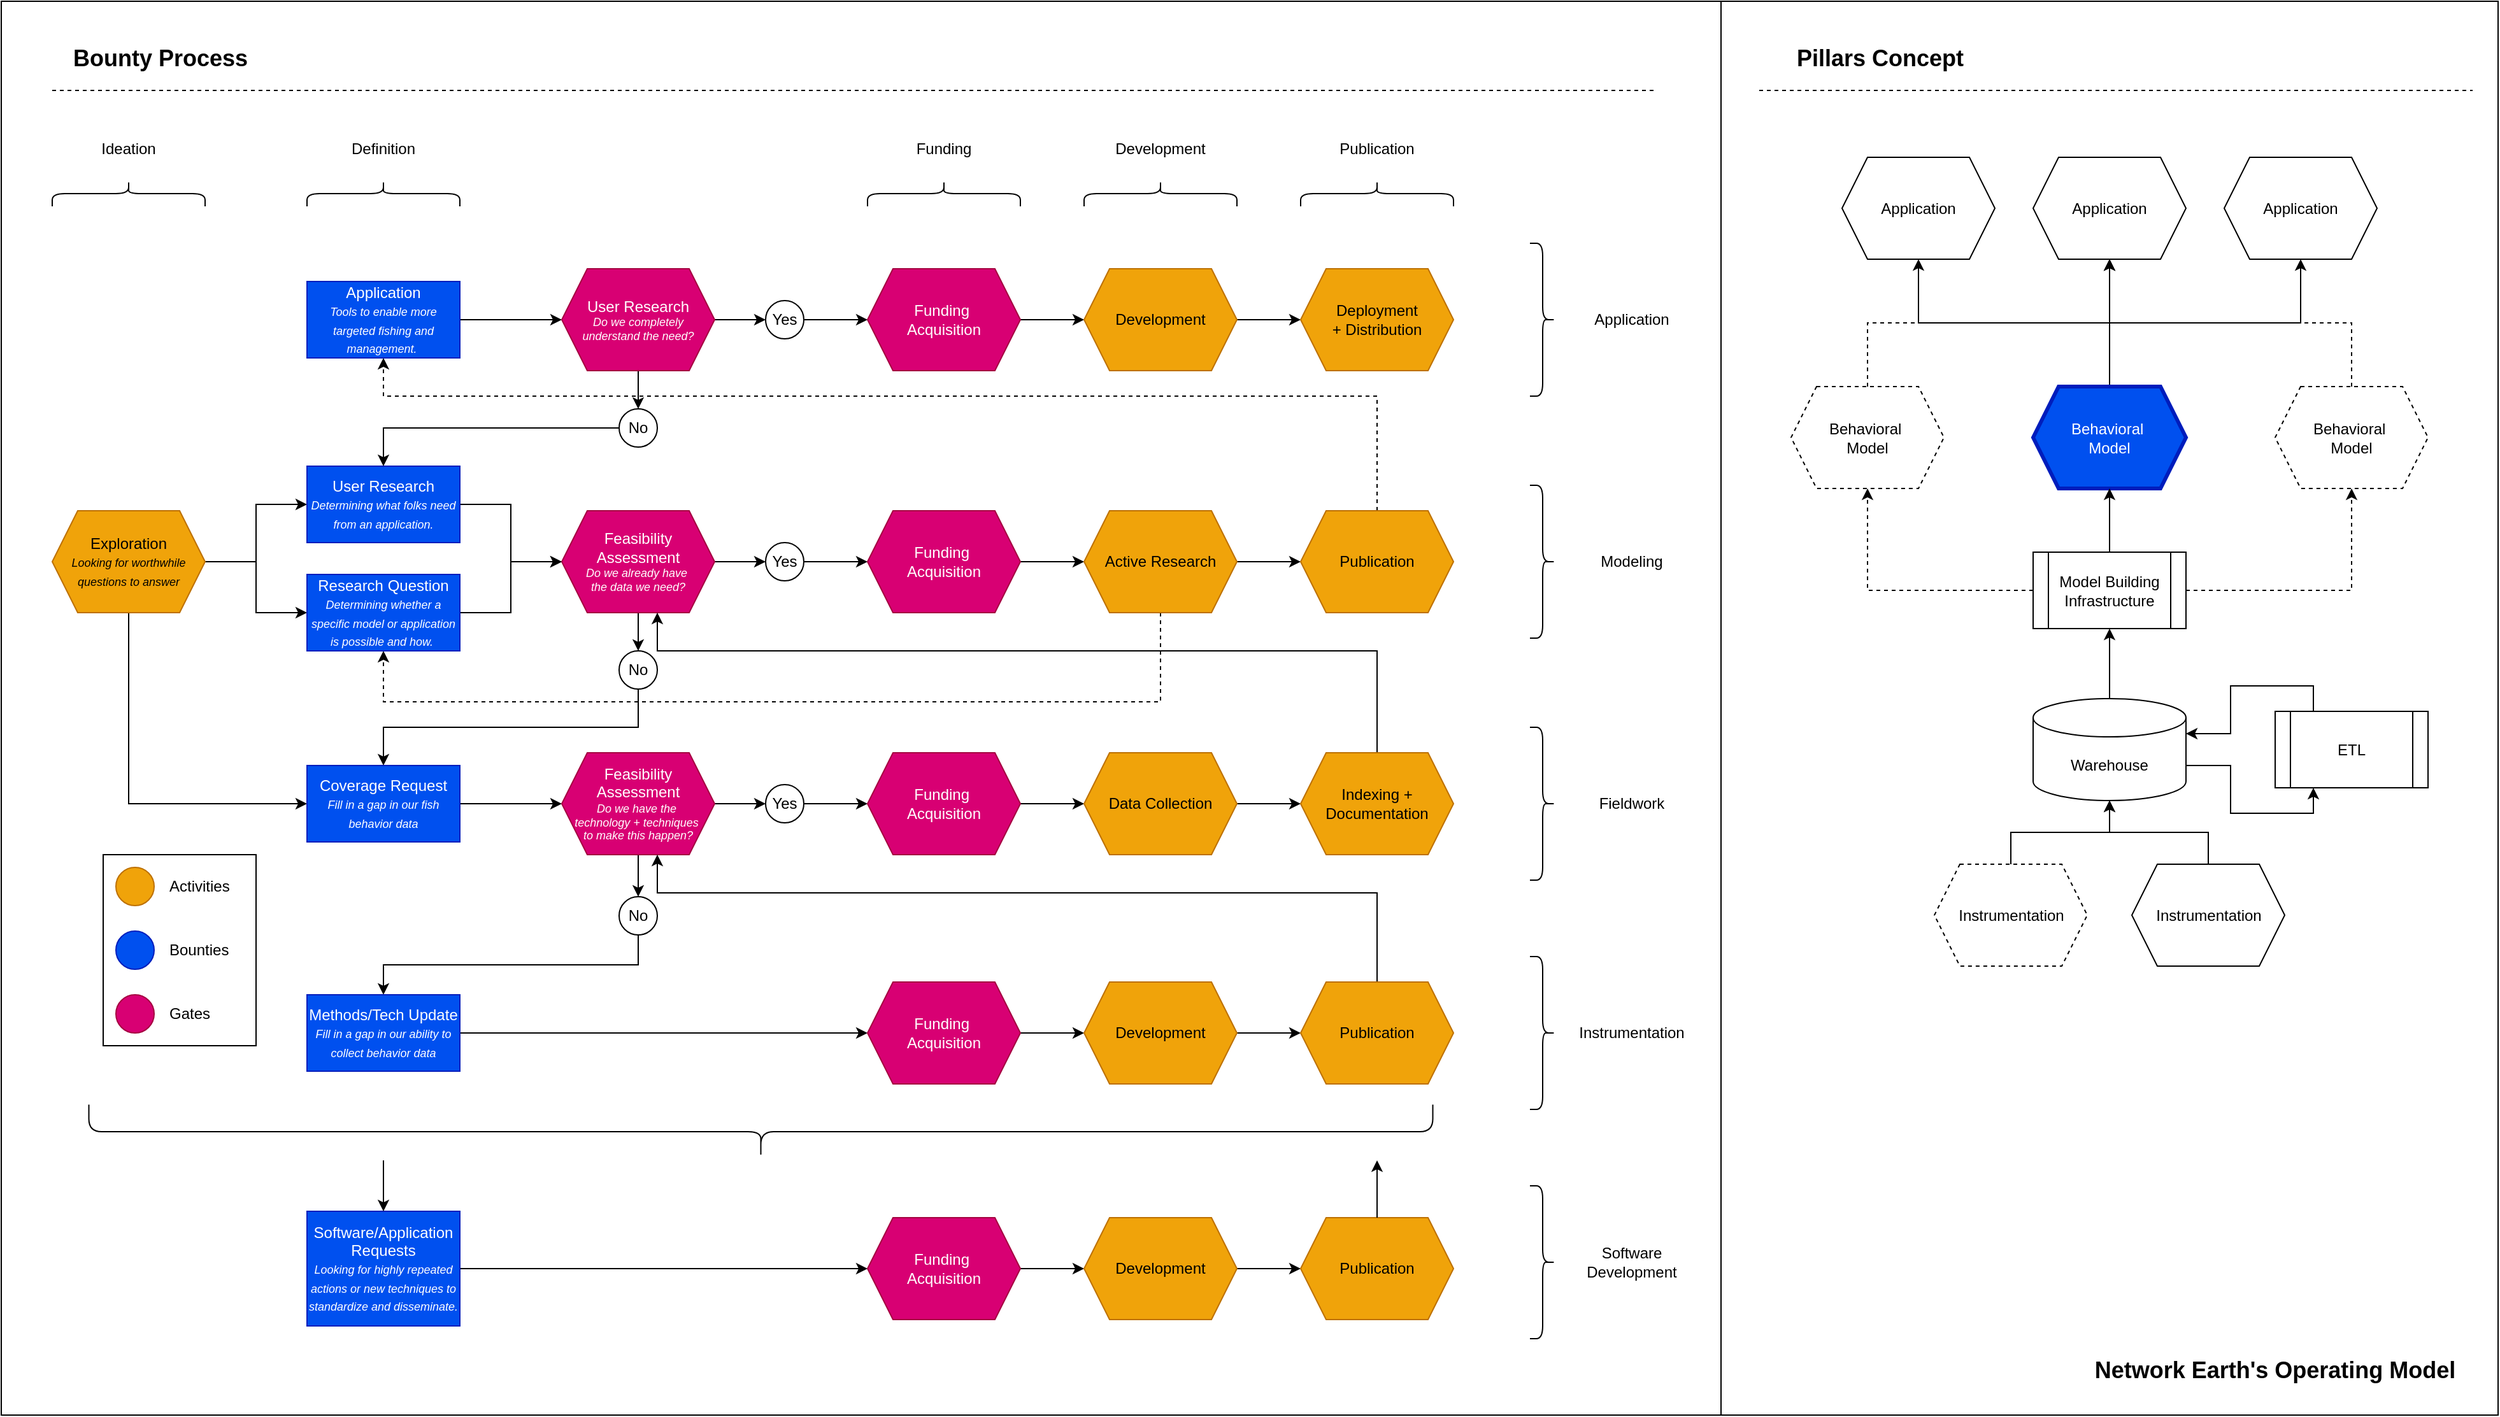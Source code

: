 <mxfile version="24.7.8">
  <diagram name="Page-1" id="SOIBM5L6AWQiSJBU0Gr2">
    <mxGraphModel dx="1908" dy="2554" grid="1" gridSize="10" guides="1" tooltips="1" connect="1" arrows="1" fold="1" page="1" pageScale="1" pageWidth="850" pageHeight="1100" math="0" shadow="0">
      <root>
        <mxCell id="0" />
        <mxCell id="1" parent="0" />
        <mxCell id="L5EmtGWuNM3fBQzzuESw-24" value="" style="rounded=0;whiteSpace=wrap;html=1;" vertex="1" parent="1">
          <mxGeometry x="1350" y="-230" width="610" height="1110" as="geometry" />
        </mxCell>
        <mxCell id="XXBoYP9YOFdThWOw_C3p-83" value="" style="rounded=0;whiteSpace=wrap;html=1;" parent="1" vertex="1">
          <mxGeometry y="-230" width="1350" height="1110" as="geometry" />
        </mxCell>
        <mxCell id="XXBoYP9YOFdThWOw_C3p-64" value="" style="rounded=0;whiteSpace=wrap;html=1;" parent="1" vertex="1">
          <mxGeometry x="80" y="440" width="120" height="150" as="geometry" />
        </mxCell>
        <mxCell id="XXBoYP9YOFdThWOw_C3p-7" style="edgeStyle=orthogonalEdgeStyle;rounded=0;orthogonalLoop=1;jettySize=auto;html=1;exitX=1;exitY=0.5;exitDx=0;exitDy=0;entryX=0;entryY=0.5;entryDx=0;entryDy=0;" parent="1" source="XXBoYP9YOFdThWOw_C3p-1" target="XXBoYP9YOFdThWOw_C3p-2" edge="1">
          <mxGeometry relative="1" as="geometry" />
        </mxCell>
        <mxCell id="XXBoYP9YOFdThWOw_C3p-15" style="edgeStyle=orthogonalEdgeStyle;rounded=0;orthogonalLoop=1;jettySize=auto;html=1;exitX=0.5;exitY=1;exitDx=0;exitDy=0;entryX=0;entryY=0.5;entryDx=0;entryDy=0;" parent="1" source="XXBoYP9YOFdThWOw_C3p-1" target="XXBoYP9YOFdThWOw_C3p-13" edge="1">
          <mxGeometry relative="1" as="geometry" />
        </mxCell>
        <mxCell id="L5EmtGWuNM3fBQzzuESw-9" style="edgeStyle=orthogonalEdgeStyle;rounded=0;orthogonalLoop=1;jettySize=auto;html=1;exitX=1;exitY=0.5;exitDx=0;exitDy=0;" edge="1" parent="1" source="XXBoYP9YOFdThWOw_C3p-1" target="L5EmtGWuNM3fBQzzuESw-7">
          <mxGeometry relative="1" as="geometry" />
        </mxCell>
        <mxCell id="XXBoYP9YOFdThWOw_C3p-1" value="Exploration&lt;div&gt;&lt;i&gt;&lt;font style=&quot;font-size: 9px;&quot;&gt;Looking for worthwhile questions to answer&lt;/font&gt;&lt;/i&gt;&lt;/div&gt;" style="shape=hexagon;perimeter=hexagonPerimeter2;whiteSpace=wrap;html=1;fixedSize=1;fillColor=#f0a30a;fontColor=#000000;strokeColor=#BD7000;" parent="1" vertex="1">
          <mxGeometry x="40" y="170" width="120" height="80" as="geometry" />
        </mxCell>
        <mxCell id="XXBoYP9YOFdThWOw_C3p-5" style="edgeStyle=orthogonalEdgeStyle;rounded=0;orthogonalLoop=1;jettySize=auto;html=1;exitX=1;exitY=0.5;exitDx=0;exitDy=0;entryX=0;entryY=0.5;entryDx=0;entryDy=0;" parent="1" source="XXBoYP9YOFdThWOw_C3p-2" target="XXBoYP9YOFdThWOw_C3p-4" edge="1">
          <mxGeometry relative="1" as="geometry" />
        </mxCell>
        <mxCell id="XXBoYP9YOFdThWOw_C3p-2" value="User Research&lt;div&gt;&lt;font style=&quot;font-size: 9px;&quot;&gt;&lt;i&gt;Determining what folks need from an application.&lt;/i&gt;&lt;/font&gt;&lt;/div&gt;" style="rounded=0;whiteSpace=wrap;html=1;fillColor=#0050ef;fontColor=#ffffff;strokeColor=#001DBC;" parent="1" vertex="1">
          <mxGeometry x="240" y="135" width="120" height="60" as="geometry" />
        </mxCell>
        <mxCell id="XXBoYP9YOFdThWOw_C3p-11" style="edgeStyle=orthogonalEdgeStyle;rounded=0;orthogonalLoop=1;jettySize=auto;html=1;exitX=1;exitY=0.5;exitDx=0;exitDy=0;entryX=0;entryY=0.5;entryDx=0;entryDy=0;" parent="1" source="XXBoYP9YOFdThWOw_C3p-4" target="XXBoYP9YOFdThWOw_C3p-10" edge="1">
          <mxGeometry relative="1" as="geometry" />
        </mxCell>
        <mxCell id="XXBoYP9YOFdThWOw_C3p-12" style="edgeStyle=orthogonalEdgeStyle;rounded=0;orthogonalLoop=1;jettySize=auto;html=1;exitX=0.5;exitY=1;exitDx=0;exitDy=0;entryX=0.5;entryY=0;entryDx=0;entryDy=0;" parent="1" source="XXBoYP9YOFdThWOw_C3p-4" target="XXBoYP9YOFdThWOw_C3p-9" edge="1">
          <mxGeometry relative="1" as="geometry" />
        </mxCell>
        <mxCell id="XXBoYP9YOFdThWOw_C3p-4" value="Feasibility Assessment&lt;div style=&quot;font-size: 9px;&quot;&gt;&lt;i&gt;Do we already have&amp;nbsp;&lt;/i&gt;&lt;/div&gt;&lt;div style=&quot;font-size: 9px;&quot;&gt;&lt;i&gt;the data we need?&lt;/i&gt;&lt;/div&gt;" style="shape=hexagon;perimeter=hexagonPerimeter2;whiteSpace=wrap;html=1;fixedSize=1;fillColor=#d80073;fontColor=#ffffff;strokeColor=#A50040;" parent="1" vertex="1">
          <mxGeometry x="440" y="170" width="120" height="80" as="geometry" />
        </mxCell>
        <mxCell id="XXBoYP9YOFdThWOw_C3p-14" style="edgeStyle=orthogonalEdgeStyle;rounded=0;orthogonalLoop=1;jettySize=auto;html=1;exitX=0.5;exitY=1;exitDx=0;exitDy=0;entryX=0.5;entryY=0;entryDx=0;entryDy=0;" parent="1" source="XXBoYP9YOFdThWOw_C3p-9" target="XXBoYP9YOFdThWOw_C3p-13" edge="1">
          <mxGeometry relative="1" as="geometry" />
        </mxCell>
        <mxCell id="XXBoYP9YOFdThWOw_C3p-9" value="No" style="ellipse;whiteSpace=wrap;html=1;aspect=fixed;" parent="1" vertex="1">
          <mxGeometry x="485" y="280" width="30" height="30" as="geometry" />
        </mxCell>
        <mxCell id="XXBoYP9YOFdThWOw_C3p-28" style="edgeStyle=orthogonalEdgeStyle;rounded=0;orthogonalLoop=1;jettySize=auto;html=1;exitX=1;exitY=0.5;exitDx=0;exitDy=0;entryX=0;entryY=0.5;entryDx=0;entryDy=0;" parent="1" source="XXBoYP9YOFdThWOw_C3p-10" target="XXBoYP9YOFdThWOw_C3p-27" edge="1">
          <mxGeometry relative="1" as="geometry" />
        </mxCell>
        <mxCell id="XXBoYP9YOFdThWOw_C3p-10" value="Yes" style="ellipse;whiteSpace=wrap;html=1;aspect=fixed;" parent="1" vertex="1">
          <mxGeometry x="600" y="195" width="30" height="30" as="geometry" />
        </mxCell>
        <mxCell id="XXBoYP9YOFdThWOw_C3p-17" style="edgeStyle=orthogonalEdgeStyle;rounded=0;orthogonalLoop=1;jettySize=auto;html=1;exitX=1;exitY=0.5;exitDx=0;exitDy=0;entryX=0;entryY=0.5;entryDx=0;entryDy=0;" parent="1" source="XXBoYP9YOFdThWOw_C3p-13" target="XXBoYP9YOFdThWOw_C3p-16" edge="1">
          <mxGeometry relative="1" as="geometry" />
        </mxCell>
        <mxCell id="XXBoYP9YOFdThWOw_C3p-13" value="Coverage Request&lt;div&gt;&lt;font style=&quot;font-size: 9px;&quot;&gt;&lt;i&gt;Fill in a gap in our fish behavior data&lt;/i&gt;&lt;/font&gt;&lt;/div&gt;" style="rounded=0;whiteSpace=wrap;html=1;fillColor=#0050ef;fontColor=#ffffff;strokeColor=#001DBC;" parent="1" vertex="1">
          <mxGeometry x="240" y="370" width="120" height="60" as="geometry" />
        </mxCell>
        <mxCell id="XXBoYP9YOFdThWOw_C3p-19" style="edgeStyle=orthogonalEdgeStyle;rounded=0;orthogonalLoop=1;jettySize=auto;html=1;exitX=1;exitY=0.5;exitDx=0;exitDy=0;entryX=0;entryY=0.5;entryDx=0;entryDy=0;" parent="1" source="XXBoYP9YOFdThWOw_C3p-16" target="XXBoYP9YOFdThWOw_C3p-18" edge="1">
          <mxGeometry relative="1" as="geometry" />
        </mxCell>
        <mxCell id="XXBoYP9YOFdThWOw_C3p-21" style="edgeStyle=orthogonalEdgeStyle;rounded=0;orthogonalLoop=1;jettySize=auto;html=1;exitX=0.5;exitY=1;exitDx=0;exitDy=0;entryX=0.5;entryY=0;entryDx=0;entryDy=0;" parent="1" source="XXBoYP9YOFdThWOw_C3p-16" target="XXBoYP9YOFdThWOw_C3p-20" edge="1">
          <mxGeometry relative="1" as="geometry" />
        </mxCell>
        <mxCell id="XXBoYP9YOFdThWOw_C3p-16" value="Feasibility Assessment&lt;div style=&quot;font-size: 9px;&quot;&gt;&lt;i&gt;Do we have the&amp;nbsp;&lt;/i&gt;&lt;/div&gt;&lt;div style=&quot;font-size: 9px;&quot;&gt;&lt;i&gt;technology + techniques&amp;nbsp;&lt;/i&gt;&lt;/div&gt;&lt;div style=&quot;font-size: 9px;&quot;&gt;&lt;i&gt;to make this happen?&lt;/i&gt;&lt;/div&gt;" style="shape=hexagon;perimeter=hexagonPerimeter2;whiteSpace=wrap;html=1;fixedSize=1;fillColor=#d80073;fontColor=#ffffff;strokeColor=#A50040;" parent="1" vertex="1">
          <mxGeometry x="440" y="360" width="120" height="80" as="geometry" />
        </mxCell>
        <mxCell id="XXBoYP9YOFdThWOw_C3p-29" style="edgeStyle=orthogonalEdgeStyle;rounded=0;orthogonalLoop=1;jettySize=auto;html=1;exitX=1;exitY=0.5;exitDx=0;exitDy=0;" parent="1" source="XXBoYP9YOFdThWOw_C3p-18" target="XXBoYP9YOFdThWOw_C3p-26" edge="1">
          <mxGeometry relative="1" as="geometry" />
        </mxCell>
        <mxCell id="XXBoYP9YOFdThWOw_C3p-18" value="Yes" style="ellipse;whiteSpace=wrap;html=1;aspect=fixed;" parent="1" vertex="1">
          <mxGeometry x="600" y="385" width="30" height="30" as="geometry" />
        </mxCell>
        <mxCell id="XXBoYP9YOFdThWOw_C3p-23" style="edgeStyle=orthogonalEdgeStyle;rounded=0;orthogonalLoop=1;jettySize=auto;html=1;exitX=0.5;exitY=1;exitDx=0;exitDy=0;entryX=0.5;entryY=0;entryDx=0;entryDy=0;" parent="1" source="XXBoYP9YOFdThWOw_C3p-20" target="XXBoYP9YOFdThWOw_C3p-22" edge="1">
          <mxGeometry relative="1" as="geometry" />
        </mxCell>
        <mxCell id="XXBoYP9YOFdThWOw_C3p-20" value="No" style="ellipse;whiteSpace=wrap;html=1;aspect=fixed;" parent="1" vertex="1">
          <mxGeometry x="485" y="473" width="30" height="30" as="geometry" />
        </mxCell>
        <mxCell id="XXBoYP9YOFdThWOw_C3p-25" style="edgeStyle=orthogonalEdgeStyle;rounded=0;orthogonalLoop=1;jettySize=auto;html=1;exitX=1;exitY=0.5;exitDx=0;exitDy=0;entryX=0;entryY=0.5;entryDx=0;entryDy=0;" parent="1" source="XXBoYP9YOFdThWOw_C3p-22" target="XXBoYP9YOFdThWOw_C3p-24" edge="1">
          <mxGeometry relative="1" as="geometry" />
        </mxCell>
        <mxCell id="XXBoYP9YOFdThWOw_C3p-22" value="&lt;div&gt;&lt;font style=&quot;&quot;&gt;Methods/Tech Update&lt;/font&gt;&lt;/div&gt;&lt;div&gt;&lt;font style=&quot;&quot;&gt;&lt;i style=&quot;font-size: 9px;&quot;&gt;Fill in a gap in our ability to collect behavior data&lt;/i&gt;&lt;/font&gt;&lt;/div&gt;" style="rounded=0;whiteSpace=wrap;html=1;fillColor=#0050ef;fontColor=#ffffff;strokeColor=#001DBC;" parent="1" vertex="1">
          <mxGeometry x="240" y="550" width="120" height="60" as="geometry" />
        </mxCell>
        <mxCell id="XXBoYP9YOFdThWOw_C3p-33" style="edgeStyle=orthogonalEdgeStyle;rounded=0;orthogonalLoop=1;jettySize=auto;html=1;exitX=1;exitY=0.5;exitDx=0;exitDy=0;entryX=0;entryY=0.5;entryDx=0;entryDy=0;" parent="1" source="XXBoYP9YOFdThWOw_C3p-24" target="XXBoYP9YOFdThWOw_C3p-32" edge="1">
          <mxGeometry relative="1" as="geometry" />
        </mxCell>
        <mxCell id="XXBoYP9YOFdThWOw_C3p-24" value="Funding&amp;nbsp;&lt;div&gt;Acquisition&lt;/div&gt;" style="shape=hexagon;perimeter=hexagonPerimeter2;whiteSpace=wrap;html=1;fixedSize=1;fillColor=#d80073;fontColor=#ffffff;strokeColor=#A50040;" parent="1" vertex="1">
          <mxGeometry x="680" y="540" width="120" height="80" as="geometry" />
        </mxCell>
        <mxCell id="XXBoYP9YOFdThWOw_C3p-34" style="edgeStyle=orthogonalEdgeStyle;rounded=0;orthogonalLoop=1;jettySize=auto;html=1;exitX=1;exitY=0.5;exitDx=0;exitDy=0;entryX=0;entryY=0.5;entryDx=0;entryDy=0;" parent="1" source="XXBoYP9YOFdThWOw_C3p-26" target="XXBoYP9YOFdThWOw_C3p-31" edge="1">
          <mxGeometry relative="1" as="geometry" />
        </mxCell>
        <mxCell id="XXBoYP9YOFdThWOw_C3p-26" value="Funding&amp;nbsp;&lt;div&gt;Acquisition&lt;/div&gt;" style="shape=hexagon;perimeter=hexagonPerimeter2;whiteSpace=wrap;html=1;fixedSize=1;fillColor=#d80073;fontColor=#ffffff;strokeColor=#A50040;" parent="1" vertex="1">
          <mxGeometry x="680" y="360" width="120" height="80" as="geometry" />
        </mxCell>
        <mxCell id="XXBoYP9YOFdThWOw_C3p-35" style="edgeStyle=orthogonalEdgeStyle;rounded=0;orthogonalLoop=1;jettySize=auto;html=1;exitX=1;exitY=0.5;exitDx=0;exitDy=0;entryX=0;entryY=0.5;entryDx=0;entryDy=0;" parent="1" source="XXBoYP9YOFdThWOw_C3p-27" target="XXBoYP9YOFdThWOw_C3p-30" edge="1">
          <mxGeometry relative="1" as="geometry" />
        </mxCell>
        <mxCell id="XXBoYP9YOFdThWOw_C3p-27" value="Funding&amp;nbsp;&lt;div&gt;Acquisition&lt;/div&gt;" style="shape=hexagon;perimeter=hexagonPerimeter2;whiteSpace=wrap;html=1;fixedSize=1;fillColor=#d80073;fontColor=#ffffff;strokeColor=#A50040;" parent="1" vertex="1">
          <mxGeometry x="680" y="170" width="120" height="80" as="geometry" />
        </mxCell>
        <mxCell id="XXBoYP9YOFdThWOw_C3p-39" style="edgeStyle=orthogonalEdgeStyle;rounded=0;orthogonalLoop=1;jettySize=auto;html=1;exitX=1;exitY=0.5;exitDx=0;exitDy=0;entryX=0;entryY=0.5;entryDx=0;entryDy=0;" parent="1" source="XXBoYP9YOFdThWOw_C3p-30" target="XXBoYP9YOFdThWOw_C3p-37" edge="1">
          <mxGeometry relative="1" as="geometry" />
        </mxCell>
        <mxCell id="L5EmtGWuNM3fBQzzuESw-10" style="edgeStyle=orthogonalEdgeStyle;rounded=0;orthogonalLoop=1;jettySize=auto;html=1;exitX=0.5;exitY=1;exitDx=0;exitDy=0;entryX=0.5;entryY=1;entryDx=0;entryDy=0;dashed=1;" edge="1" parent="1" source="XXBoYP9YOFdThWOw_C3p-30" target="L5EmtGWuNM3fBQzzuESw-7">
          <mxGeometry relative="1" as="geometry">
            <Array as="points">
              <mxPoint x="910" y="320" />
              <mxPoint x="300" y="320" />
            </Array>
          </mxGeometry>
        </mxCell>
        <mxCell id="XXBoYP9YOFdThWOw_C3p-30" value="Active Research" style="shape=hexagon;perimeter=hexagonPerimeter2;whiteSpace=wrap;html=1;fixedSize=1;fillColor=#f0a30a;fontColor=#000000;strokeColor=#BD7000;" parent="1" vertex="1">
          <mxGeometry x="850" y="170" width="120" height="80" as="geometry" />
        </mxCell>
        <mxCell id="XXBoYP9YOFdThWOw_C3p-38" style="edgeStyle=orthogonalEdgeStyle;rounded=0;orthogonalLoop=1;jettySize=auto;html=1;exitX=1;exitY=0.5;exitDx=0;exitDy=0;" parent="1" source="XXBoYP9YOFdThWOw_C3p-31" target="XXBoYP9YOFdThWOw_C3p-36" edge="1">
          <mxGeometry relative="1" as="geometry" />
        </mxCell>
        <mxCell id="XXBoYP9YOFdThWOw_C3p-31" value="Data Collection" style="shape=hexagon;perimeter=hexagonPerimeter2;whiteSpace=wrap;html=1;fixedSize=1;fillColor=#f0a30a;fontColor=#000000;strokeColor=#BD7000;" parent="1" vertex="1">
          <mxGeometry x="850" y="360" width="120" height="80" as="geometry" />
        </mxCell>
        <mxCell id="XXBoYP9YOFdThWOw_C3p-41" style="edgeStyle=orthogonalEdgeStyle;rounded=0;orthogonalLoop=1;jettySize=auto;html=1;exitX=1;exitY=0.5;exitDx=0;exitDy=0;entryX=0;entryY=0.5;entryDx=0;entryDy=0;" parent="1" source="XXBoYP9YOFdThWOw_C3p-32" target="XXBoYP9YOFdThWOw_C3p-40" edge="1">
          <mxGeometry relative="1" as="geometry" />
        </mxCell>
        <mxCell id="XXBoYP9YOFdThWOw_C3p-32" value="Development" style="shape=hexagon;perimeter=hexagonPerimeter2;whiteSpace=wrap;html=1;fixedSize=1;fillColor=#f0a30a;fontColor=#000000;strokeColor=#BD7000;" parent="1" vertex="1">
          <mxGeometry x="850" y="540" width="120" height="80" as="geometry" />
        </mxCell>
        <mxCell id="XXBoYP9YOFdThWOw_C3p-42" style="edgeStyle=orthogonalEdgeStyle;rounded=0;orthogonalLoop=1;jettySize=auto;html=1;exitX=0.5;exitY=0;exitDx=0;exitDy=0;entryX=0.625;entryY=1;entryDx=0;entryDy=0;" parent="1" source="XXBoYP9YOFdThWOw_C3p-36" target="XXBoYP9YOFdThWOw_C3p-4" edge="1">
          <mxGeometry relative="1" as="geometry">
            <Array as="points">
              <mxPoint x="1080" y="280" />
              <mxPoint x="515" y="280" />
            </Array>
          </mxGeometry>
        </mxCell>
        <mxCell id="XXBoYP9YOFdThWOw_C3p-36" value="Indexing + Documentation" style="shape=hexagon;perimeter=hexagonPerimeter2;whiteSpace=wrap;html=1;fixedSize=1;fillColor=#f0a30a;fontColor=#000000;strokeColor=#BD7000;" parent="1" vertex="1">
          <mxGeometry x="1020" y="360" width="120" height="80" as="geometry" />
        </mxCell>
        <mxCell id="L5EmtGWuNM3fBQzzuESw-57" style="edgeStyle=orthogonalEdgeStyle;rounded=0;orthogonalLoop=1;jettySize=auto;html=1;exitX=0.5;exitY=0;exitDx=0;exitDy=0;entryX=0.5;entryY=1;entryDx=0;entryDy=0;dashed=1;" edge="1" parent="1" source="XXBoYP9YOFdThWOw_C3p-37" target="L5EmtGWuNM3fBQzzuESw-3">
          <mxGeometry relative="1" as="geometry">
            <Array as="points">
              <mxPoint x="1080" y="80" />
              <mxPoint x="300" y="80" />
            </Array>
          </mxGeometry>
        </mxCell>
        <mxCell id="XXBoYP9YOFdThWOw_C3p-37" value="Publication" style="shape=hexagon;perimeter=hexagonPerimeter2;whiteSpace=wrap;html=1;fixedSize=1;fillColor=#f0a30a;fontColor=#000000;strokeColor=#BD7000;" parent="1" vertex="1">
          <mxGeometry x="1020" y="170" width="120" height="80" as="geometry" />
        </mxCell>
        <mxCell id="XXBoYP9YOFdThWOw_C3p-43" style="edgeStyle=orthogonalEdgeStyle;rounded=0;orthogonalLoop=1;jettySize=auto;html=1;exitX=0.5;exitY=0;exitDx=0;exitDy=0;entryX=0.625;entryY=1;entryDx=0;entryDy=0;" parent="1" source="XXBoYP9YOFdThWOw_C3p-40" target="XXBoYP9YOFdThWOw_C3p-16" edge="1">
          <mxGeometry relative="1" as="geometry">
            <Array as="points">
              <mxPoint x="1080" y="470" />
              <mxPoint x="515" y="470" />
            </Array>
          </mxGeometry>
        </mxCell>
        <mxCell id="XXBoYP9YOFdThWOw_C3p-40" value="Publication" style="shape=hexagon;perimeter=hexagonPerimeter2;whiteSpace=wrap;html=1;fixedSize=1;fillColor=#f0a30a;fontColor=#000000;strokeColor=#BD7000;" parent="1" vertex="1">
          <mxGeometry x="1020" y="540" width="120" height="80" as="geometry" />
        </mxCell>
        <mxCell id="XXBoYP9YOFdThWOw_C3p-44" value="" style="shape=curlyBracket;whiteSpace=wrap;html=1;rounded=1;flipH=1;labelPosition=right;verticalLabelPosition=middle;align=left;verticalAlign=middle;rotation=90;" parent="1" vertex="1">
          <mxGeometry x="575" y="130" width="42.5" height="1055" as="geometry" />
        </mxCell>
        <mxCell id="XXBoYP9YOFdThWOw_C3p-51" style="edgeStyle=orthogonalEdgeStyle;rounded=0;orthogonalLoop=1;jettySize=auto;html=1;exitX=1;exitY=0.5;exitDx=0;exitDy=0;entryX=0;entryY=0.5;entryDx=0;entryDy=0;" parent="1" source="XXBoYP9YOFdThWOw_C3p-46" target="XXBoYP9YOFdThWOw_C3p-48" edge="1">
          <mxGeometry relative="1" as="geometry" />
        </mxCell>
        <mxCell id="XXBoYP9YOFdThWOw_C3p-46" value="&lt;div&gt;&lt;span style=&quot;background-color: initial;&quot;&gt;Software/Application Requests&lt;/span&gt;&lt;/div&gt;&lt;div&gt;&lt;i style=&quot;background-color: initial; font-size: 9px;&quot;&gt;Looking for highly repeated actions or new techniques to standardize and disseminate.&lt;/i&gt;&lt;/div&gt;" style="rounded=0;whiteSpace=wrap;html=1;fillColor=#0050ef;fontColor=#ffffff;strokeColor=#001DBC;" parent="1" vertex="1">
          <mxGeometry x="240" y="720" width="120" height="90" as="geometry" />
        </mxCell>
        <mxCell id="XXBoYP9YOFdThWOw_C3p-52" style="edgeStyle=orthogonalEdgeStyle;rounded=0;orthogonalLoop=1;jettySize=auto;html=1;exitX=1;exitY=0.5;exitDx=0;exitDy=0;entryX=0;entryY=0.5;entryDx=0;entryDy=0;" parent="1" source="XXBoYP9YOFdThWOw_C3p-48" target="XXBoYP9YOFdThWOw_C3p-49" edge="1">
          <mxGeometry relative="1" as="geometry" />
        </mxCell>
        <mxCell id="XXBoYP9YOFdThWOw_C3p-48" value="Funding&amp;nbsp;&lt;div&gt;Acquisition&lt;/div&gt;" style="shape=hexagon;perimeter=hexagonPerimeter2;whiteSpace=wrap;html=1;fixedSize=1;fillColor=#d80073;fontColor=#ffffff;strokeColor=#A50040;" parent="1" vertex="1">
          <mxGeometry x="680" y="725" width="120" height="80" as="geometry" />
        </mxCell>
        <mxCell id="XXBoYP9YOFdThWOw_C3p-53" style="edgeStyle=orthogonalEdgeStyle;rounded=0;orthogonalLoop=1;jettySize=auto;html=1;exitX=1;exitY=0.5;exitDx=0;exitDy=0;entryX=0;entryY=0.5;entryDx=0;entryDy=0;" parent="1" source="XXBoYP9YOFdThWOw_C3p-49" target="XXBoYP9YOFdThWOw_C3p-50" edge="1">
          <mxGeometry relative="1" as="geometry" />
        </mxCell>
        <mxCell id="XXBoYP9YOFdThWOw_C3p-49" value="Development" style="shape=hexagon;perimeter=hexagonPerimeter2;whiteSpace=wrap;html=1;fixedSize=1;fillColor=#f0a30a;fontColor=#000000;strokeColor=#BD7000;" parent="1" vertex="1">
          <mxGeometry x="850" y="725" width="120" height="80" as="geometry" />
        </mxCell>
        <mxCell id="XXBoYP9YOFdThWOw_C3p-50" value="Publication" style="shape=hexagon;perimeter=hexagonPerimeter2;whiteSpace=wrap;html=1;fixedSize=1;fillColor=#f0a30a;fontColor=#000000;strokeColor=#BD7000;" parent="1" vertex="1">
          <mxGeometry x="1020" y="725" width="120" height="80" as="geometry" />
        </mxCell>
        <mxCell id="XXBoYP9YOFdThWOw_C3p-54" value="" style="endArrow=classic;html=1;rounded=0;entryX=0.5;entryY=0;entryDx=0;entryDy=0;" parent="1" target="XXBoYP9YOFdThWOw_C3p-46" edge="1">
          <mxGeometry width="50" height="50" relative="1" as="geometry">
            <mxPoint x="300" y="680" as="sourcePoint" />
            <mxPoint x="550" y="530" as="targetPoint" />
          </mxGeometry>
        </mxCell>
        <mxCell id="XXBoYP9YOFdThWOw_C3p-55" value="" style="endArrow=classic;html=1;rounded=0;exitX=0.5;exitY=0;exitDx=0;exitDy=0;" parent="1" source="XXBoYP9YOFdThWOw_C3p-50" edge="1">
          <mxGeometry width="50" height="50" relative="1" as="geometry">
            <mxPoint x="450" y="690" as="sourcePoint" />
            <mxPoint x="1080" y="680" as="targetPoint" />
          </mxGeometry>
        </mxCell>
        <mxCell id="XXBoYP9YOFdThWOw_C3p-58" value="" style="ellipse;whiteSpace=wrap;html=1;aspect=fixed;fillColor=#f0a30a;fontColor=#000000;strokeColor=#BD7000;" parent="1" vertex="1">
          <mxGeometry x="90" y="450" width="30" height="30" as="geometry" />
        </mxCell>
        <mxCell id="XXBoYP9YOFdThWOw_C3p-59" value="" style="ellipse;whiteSpace=wrap;html=1;aspect=fixed;fillColor=#0050ef;fontColor=#ffffff;strokeColor=#001DBC;" parent="1" vertex="1">
          <mxGeometry x="90" y="500" width="30" height="30" as="geometry" />
        </mxCell>
        <mxCell id="XXBoYP9YOFdThWOw_C3p-60" value="" style="ellipse;whiteSpace=wrap;html=1;aspect=fixed;fillColor=#d80073;fontColor=#ffffff;strokeColor=#A50040;" parent="1" vertex="1">
          <mxGeometry x="90" y="550" width="30" height="30" as="geometry" />
        </mxCell>
        <mxCell id="XXBoYP9YOFdThWOw_C3p-61" value="Activities" style="text;html=1;align=left;verticalAlign=middle;whiteSpace=wrap;rounded=0;" parent="1" vertex="1">
          <mxGeometry x="130" y="450" width="60" height="30" as="geometry" />
        </mxCell>
        <mxCell id="XXBoYP9YOFdThWOw_C3p-62" value="Bounties" style="text;html=1;align=left;verticalAlign=middle;whiteSpace=wrap;rounded=0;" parent="1" vertex="1">
          <mxGeometry x="130" y="500" width="60" height="30" as="geometry" />
        </mxCell>
        <mxCell id="XXBoYP9YOFdThWOw_C3p-63" value="Gates" style="text;html=1;align=left;verticalAlign=middle;whiteSpace=wrap;rounded=0;" parent="1" vertex="1">
          <mxGeometry x="130" y="550" width="60" height="30" as="geometry" />
        </mxCell>
        <mxCell id="XXBoYP9YOFdThWOw_C3p-65" value="" style="shape=curlyBracket;whiteSpace=wrap;html=1;rounded=1;flipH=1;labelPosition=right;verticalLabelPosition=middle;align=left;verticalAlign=middle;" parent="1" vertex="1">
          <mxGeometry x="1200" y="700" width="20" height="120" as="geometry" />
        </mxCell>
        <mxCell id="XXBoYP9YOFdThWOw_C3p-66" value="" style="shape=curlyBracket;whiteSpace=wrap;html=1;rounded=1;flipH=1;labelPosition=right;verticalLabelPosition=middle;align=left;verticalAlign=middle;" parent="1" vertex="1">
          <mxGeometry x="1200" y="520" width="20" height="120" as="geometry" />
        </mxCell>
        <mxCell id="XXBoYP9YOFdThWOw_C3p-67" value="" style="shape=curlyBracket;whiteSpace=wrap;html=1;rounded=1;flipH=1;labelPosition=right;verticalLabelPosition=middle;align=left;verticalAlign=middle;" parent="1" vertex="1">
          <mxGeometry x="1200" y="340" width="20" height="120" as="geometry" />
        </mxCell>
        <mxCell id="XXBoYP9YOFdThWOw_C3p-68" value="" style="shape=curlyBracket;whiteSpace=wrap;html=1;rounded=1;flipH=1;labelPosition=right;verticalLabelPosition=middle;align=left;verticalAlign=middle;" parent="1" vertex="1">
          <mxGeometry x="1200" y="150" width="20" height="120" as="geometry" />
        </mxCell>
        <mxCell id="XXBoYP9YOFdThWOw_C3p-69" value="Software Development" style="text;html=1;align=center;verticalAlign=middle;whiteSpace=wrap;rounded=0;" parent="1" vertex="1">
          <mxGeometry x="1250" y="745" width="60" height="30" as="geometry" />
        </mxCell>
        <mxCell id="XXBoYP9YOFdThWOw_C3p-70" value="Instrumentation" style="text;html=1;align=center;verticalAlign=middle;whiteSpace=wrap;rounded=0;" parent="1" vertex="1">
          <mxGeometry x="1250" y="565" width="60" height="30" as="geometry" />
        </mxCell>
        <mxCell id="XXBoYP9YOFdThWOw_C3p-71" value="Fieldwork" style="text;html=1;align=center;verticalAlign=middle;whiteSpace=wrap;rounded=0;" parent="1" vertex="1">
          <mxGeometry x="1250" y="385" width="60" height="30" as="geometry" />
        </mxCell>
        <mxCell id="XXBoYP9YOFdThWOw_C3p-72" value="Modeling" style="text;html=1;align=center;verticalAlign=middle;whiteSpace=wrap;rounded=0;" parent="1" vertex="1">
          <mxGeometry x="1250" y="195" width="60" height="30" as="geometry" />
        </mxCell>
        <mxCell id="XXBoYP9YOFdThWOw_C3p-73" value="" style="shape=curlyBracket;whiteSpace=wrap;html=1;rounded=1;flipH=1;labelPosition=right;verticalLabelPosition=middle;align=left;verticalAlign=middle;rotation=-90;" parent="1" vertex="1">
          <mxGeometry x="730" y="-139" width="20" height="120" as="geometry" />
        </mxCell>
        <mxCell id="XXBoYP9YOFdThWOw_C3p-74" value="" style="shape=curlyBracket;whiteSpace=wrap;html=1;rounded=1;flipH=1;labelPosition=right;verticalLabelPosition=middle;align=left;verticalAlign=middle;rotation=-90;" parent="1" vertex="1">
          <mxGeometry x="900" y="-139" width="20" height="120" as="geometry" />
        </mxCell>
        <mxCell id="XXBoYP9YOFdThWOw_C3p-75" value="" style="shape=curlyBracket;whiteSpace=wrap;html=1;rounded=1;flipH=1;labelPosition=right;verticalLabelPosition=middle;align=left;verticalAlign=middle;rotation=-90;" parent="1" vertex="1">
          <mxGeometry x="1070" y="-139" width="20" height="120" as="geometry" />
        </mxCell>
        <mxCell id="XXBoYP9YOFdThWOw_C3p-76" value="" style="shape=curlyBracket;whiteSpace=wrap;html=1;rounded=1;flipH=1;labelPosition=right;verticalLabelPosition=middle;align=left;verticalAlign=middle;rotation=-90;" parent="1" vertex="1">
          <mxGeometry x="290" y="-139" width="20" height="120" as="geometry" />
        </mxCell>
        <mxCell id="XXBoYP9YOFdThWOw_C3p-77" value="Definition" style="text;html=1;align=center;verticalAlign=middle;whiteSpace=wrap;rounded=0;" parent="1" vertex="1">
          <mxGeometry x="270" y="-129" width="60" height="30" as="geometry" />
        </mxCell>
        <mxCell id="XXBoYP9YOFdThWOw_C3p-78" value="Funding" style="text;html=1;align=center;verticalAlign=middle;whiteSpace=wrap;rounded=0;" parent="1" vertex="1">
          <mxGeometry x="710" y="-129" width="60" height="30" as="geometry" />
        </mxCell>
        <mxCell id="XXBoYP9YOFdThWOw_C3p-79" value="Development" style="text;html=1;align=center;verticalAlign=middle;whiteSpace=wrap;rounded=0;" parent="1" vertex="1">
          <mxGeometry x="880" y="-129" width="60" height="30" as="geometry" />
        </mxCell>
        <mxCell id="XXBoYP9YOFdThWOw_C3p-80" value="Publication" style="text;html=1;align=center;verticalAlign=middle;whiteSpace=wrap;rounded=0;" parent="1" vertex="1">
          <mxGeometry x="1050" y="-129" width="60" height="30" as="geometry" />
        </mxCell>
        <mxCell id="XXBoYP9YOFdThWOw_C3p-81" value="" style="shape=curlyBracket;whiteSpace=wrap;html=1;rounded=1;flipH=1;labelPosition=right;verticalLabelPosition=middle;align=left;verticalAlign=middle;rotation=-90;" parent="1" vertex="1">
          <mxGeometry x="90" y="-139" width="20" height="120" as="geometry" />
        </mxCell>
        <mxCell id="XXBoYP9YOFdThWOw_C3p-82" value="Ideation" style="text;html=1;align=center;verticalAlign=middle;whiteSpace=wrap;rounded=0;" parent="1" vertex="1">
          <mxGeometry x="70" y="-129" width="60" height="30" as="geometry" />
        </mxCell>
        <mxCell id="XXBoYP9YOFdThWOw_C3p-84" value="&lt;font style=&quot;font-size: 18px;&quot;&gt;&lt;b&gt;Network Earth&#39;s Operating Model&lt;/b&gt;&lt;/font&gt;" style="text;html=1;align=center;verticalAlign=middle;whiteSpace=wrap;rounded=0;" parent="1" vertex="1">
          <mxGeometry x="1630" y="830" width="310" height="30" as="geometry" />
        </mxCell>
        <mxCell id="L5EmtGWuNM3fBQzzuESw-1" value="" style="shape=curlyBracket;whiteSpace=wrap;html=1;rounded=1;flipH=1;labelPosition=right;verticalLabelPosition=middle;align=left;verticalAlign=middle;" vertex="1" parent="1">
          <mxGeometry x="1200" y="-40" width="20" height="120" as="geometry" />
        </mxCell>
        <mxCell id="L5EmtGWuNM3fBQzzuESw-2" value="Application" style="text;html=1;align=center;verticalAlign=middle;whiteSpace=wrap;rounded=0;" vertex="1" parent="1">
          <mxGeometry x="1250" y="5" width="60" height="30" as="geometry" />
        </mxCell>
        <mxCell id="L5EmtGWuNM3fBQzzuESw-5" style="edgeStyle=orthogonalEdgeStyle;rounded=0;orthogonalLoop=1;jettySize=auto;html=1;exitX=1;exitY=0.5;exitDx=0;exitDy=0;entryX=0;entryY=0.5;entryDx=0;entryDy=0;" edge="1" parent="1" source="L5EmtGWuNM3fBQzzuESw-3" target="L5EmtGWuNM3fBQzzuESw-4">
          <mxGeometry relative="1" as="geometry" />
        </mxCell>
        <mxCell id="L5EmtGWuNM3fBQzzuESw-3" value="Application&lt;div&gt;&lt;font style=&quot;font-size: 9px;&quot;&gt;&lt;i&gt;Tools to enable more targeted fishing and management.&amp;nbsp;&lt;/i&gt;&lt;/font&gt;&lt;/div&gt;" style="rounded=0;whiteSpace=wrap;html=1;fillColor=#0050ef;fontColor=#ffffff;strokeColor=#001DBC;" vertex="1" parent="1">
          <mxGeometry x="240" y="-10" width="120" height="60" as="geometry" />
        </mxCell>
        <mxCell id="L5EmtGWuNM3fBQzzuESw-13" style="edgeStyle=orthogonalEdgeStyle;rounded=0;orthogonalLoop=1;jettySize=auto;html=1;exitX=0.5;exitY=1;exitDx=0;exitDy=0;" edge="1" parent="1" source="L5EmtGWuNM3fBQzzuESw-4" target="L5EmtGWuNM3fBQzzuESw-11">
          <mxGeometry relative="1" as="geometry" />
        </mxCell>
        <mxCell id="L5EmtGWuNM3fBQzzuESw-15" style="edgeStyle=orthogonalEdgeStyle;rounded=0;orthogonalLoop=1;jettySize=auto;html=1;exitX=1;exitY=0.5;exitDx=0;exitDy=0;entryX=0;entryY=0.5;entryDx=0;entryDy=0;" edge="1" parent="1" source="L5EmtGWuNM3fBQzzuESw-4" target="L5EmtGWuNM3fBQzzuESw-6">
          <mxGeometry relative="1" as="geometry" />
        </mxCell>
        <mxCell id="L5EmtGWuNM3fBQzzuESw-4" value="User Research&lt;div style=&quot;font-size: 9px;&quot;&gt;&lt;i&gt;Do we completely understand the need?&lt;br&gt;&lt;/i&gt;&lt;/div&gt;" style="shape=hexagon;perimeter=hexagonPerimeter2;whiteSpace=wrap;html=1;fixedSize=1;fillColor=#d80073;fontColor=#ffffff;strokeColor=#A50040;" vertex="1" parent="1">
          <mxGeometry x="440" y="-20" width="120" height="80" as="geometry" />
        </mxCell>
        <mxCell id="L5EmtGWuNM3fBQzzuESw-16" style="edgeStyle=orthogonalEdgeStyle;rounded=0;orthogonalLoop=1;jettySize=auto;html=1;exitX=1;exitY=0.5;exitDx=0;exitDy=0;entryX=0;entryY=0.5;entryDx=0;entryDy=0;" edge="1" parent="1" source="L5EmtGWuNM3fBQzzuESw-6" target="L5EmtGWuNM3fBQzzuESw-14">
          <mxGeometry relative="1" as="geometry" />
        </mxCell>
        <mxCell id="L5EmtGWuNM3fBQzzuESw-6" value="Yes" style="ellipse;whiteSpace=wrap;html=1;aspect=fixed;" vertex="1" parent="1">
          <mxGeometry x="600" y="5" width="30" height="30" as="geometry" />
        </mxCell>
        <mxCell id="L5EmtGWuNM3fBQzzuESw-8" style="edgeStyle=orthogonalEdgeStyle;rounded=0;orthogonalLoop=1;jettySize=auto;html=1;exitX=1;exitY=0.5;exitDx=0;exitDy=0;" edge="1" parent="1" source="L5EmtGWuNM3fBQzzuESw-7" target="XXBoYP9YOFdThWOw_C3p-4">
          <mxGeometry relative="1" as="geometry" />
        </mxCell>
        <mxCell id="L5EmtGWuNM3fBQzzuESw-7" value="Research Question&lt;div&gt;&lt;font style=&quot;font-size: 9px;&quot;&gt;&lt;i&gt;Determining whether a specific model or application is possible and how.&amp;nbsp;&lt;/i&gt;&lt;/font&gt;&lt;/div&gt;" style="rounded=0;whiteSpace=wrap;html=1;fillColor=#0050ef;fontColor=#ffffff;strokeColor=#001DBC;" vertex="1" parent="1">
          <mxGeometry x="240" y="220" width="120" height="60" as="geometry" />
        </mxCell>
        <mxCell id="L5EmtGWuNM3fBQzzuESw-12" style="edgeStyle=orthogonalEdgeStyle;rounded=0;orthogonalLoop=1;jettySize=auto;html=1;exitX=0;exitY=0.5;exitDx=0;exitDy=0;entryX=0.5;entryY=0;entryDx=0;entryDy=0;" edge="1" parent="1" source="L5EmtGWuNM3fBQzzuESw-11" target="XXBoYP9YOFdThWOw_C3p-2">
          <mxGeometry relative="1" as="geometry" />
        </mxCell>
        <mxCell id="L5EmtGWuNM3fBQzzuESw-11" value="No" style="ellipse;whiteSpace=wrap;html=1;aspect=fixed;" vertex="1" parent="1">
          <mxGeometry x="485" y="90" width="30" height="30" as="geometry" />
        </mxCell>
        <mxCell id="L5EmtGWuNM3fBQzzuESw-18" style="edgeStyle=orthogonalEdgeStyle;rounded=0;orthogonalLoop=1;jettySize=auto;html=1;exitX=1;exitY=0.5;exitDx=0;exitDy=0;" edge="1" parent="1" source="L5EmtGWuNM3fBQzzuESw-14" target="L5EmtGWuNM3fBQzzuESw-17">
          <mxGeometry relative="1" as="geometry" />
        </mxCell>
        <mxCell id="L5EmtGWuNM3fBQzzuESw-14" value="Funding&amp;nbsp;&lt;div&gt;Acquisition&lt;/div&gt;" style="shape=hexagon;perimeter=hexagonPerimeter2;whiteSpace=wrap;html=1;fixedSize=1;fillColor=#d80073;fontColor=#ffffff;strokeColor=#A50040;" vertex="1" parent="1">
          <mxGeometry x="680" y="-20" width="120" height="80" as="geometry" />
        </mxCell>
        <mxCell id="L5EmtGWuNM3fBQzzuESw-20" style="edgeStyle=orthogonalEdgeStyle;rounded=0;orthogonalLoop=1;jettySize=auto;html=1;exitX=1;exitY=0.5;exitDx=0;exitDy=0;entryX=0;entryY=0.5;entryDx=0;entryDy=0;" edge="1" parent="1" source="L5EmtGWuNM3fBQzzuESw-17" target="L5EmtGWuNM3fBQzzuESw-19">
          <mxGeometry relative="1" as="geometry" />
        </mxCell>
        <mxCell id="L5EmtGWuNM3fBQzzuESw-17" value="Development" style="shape=hexagon;perimeter=hexagonPerimeter2;whiteSpace=wrap;html=1;fixedSize=1;fillColor=#f0a30a;fontColor=#000000;strokeColor=#BD7000;" vertex="1" parent="1">
          <mxGeometry x="850" y="-20" width="120" height="80" as="geometry" />
        </mxCell>
        <mxCell id="L5EmtGWuNM3fBQzzuESw-19" value="Deployment&lt;div&gt;+ Distribution&lt;/div&gt;" style="shape=hexagon;perimeter=hexagonPerimeter2;whiteSpace=wrap;html=1;fixedSize=1;fillColor=#f0a30a;fontColor=#000000;strokeColor=#BD7000;" vertex="1" parent="1">
          <mxGeometry x="1020" y="-20" width="120" height="80" as="geometry" />
        </mxCell>
        <mxCell id="L5EmtGWuNM3fBQzzuESw-21" value="&lt;font style=&quot;font-size: 18px;&quot;&gt;&lt;b&gt;Bounty Process&lt;/b&gt;&lt;/font&gt;" style="text;html=1;align=center;verticalAlign=middle;whiteSpace=wrap;rounded=0;" vertex="1" parent="1">
          <mxGeometry x="40" y="-200" width="170" height="30" as="geometry" />
        </mxCell>
        <mxCell id="L5EmtGWuNM3fBQzzuESw-23" value="" style="endArrow=none;dashed=1;html=1;rounded=0;" edge="1" parent="1">
          <mxGeometry width="50" height="50" relative="1" as="geometry">
            <mxPoint x="40" y="-160" as="sourcePoint" />
            <mxPoint x="1300" y="-160" as="targetPoint" />
          </mxGeometry>
        </mxCell>
        <mxCell id="L5EmtGWuNM3fBQzzuESw-53" value="" style="group" vertex="1" connectable="0" parent="1">
          <mxGeometry x="1405" y="-107.5" width="500" height="635" as="geometry" />
        </mxCell>
        <mxCell id="L5EmtGWuNM3fBQzzuESw-31" style="edgeStyle=orthogonalEdgeStyle;rounded=0;orthogonalLoop=1;jettySize=auto;html=1;exitX=0.5;exitY=0;exitDx=0;exitDy=0;entryX=0.5;entryY=1;entryDx=0;entryDy=0;" edge="1" parent="L5EmtGWuNM3fBQzzuESw-53" source="L5EmtGWuNM3fBQzzuESw-25" target="L5EmtGWuNM3fBQzzuESw-28">
          <mxGeometry relative="1" as="geometry" />
        </mxCell>
        <mxCell id="L5EmtGWuNM3fBQzzuESw-32" style="edgeStyle=orthogonalEdgeStyle;rounded=0;orthogonalLoop=1;jettySize=auto;html=1;exitX=0.5;exitY=0;exitDx=0;exitDy=0;" edge="1" parent="L5EmtGWuNM3fBQzzuESw-53" source="L5EmtGWuNM3fBQzzuESw-25" target="L5EmtGWuNM3fBQzzuESw-29">
          <mxGeometry relative="1" as="geometry" />
        </mxCell>
        <mxCell id="L5EmtGWuNM3fBQzzuESw-33" style="edgeStyle=orthogonalEdgeStyle;rounded=0;orthogonalLoop=1;jettySize=auto;html=1;exitX=0.5;exitY=0;exitDx=0;exitDy=0;entryX=0.5;entryY=1;entryDx=0;entryDy=0;" edge="1" parent="L5EmtGWuNM3fBQzzuESw-53" source="L5EmtGWuNM3fBQzzuESw-25" target="L5EmtGWuNM3fBQzzuESw-30">
          <mxGeometry relative="1" as="geometry" />
        </mxCell>
        <mxCell id="L5EmtGWuNM3fBQzzuESw-25" value="Behavioral&amp;nbsp;&lt;div&gt;&lt;span style=&quot;background-color: initial;&quot;&gt;Model&lt;/span&gt;&lt;/div&gt;" style="shape=hexagon;perimeter=hexagonPerimeter2;whiteSpace=wrap;html=1;fixedSize=1;strokeWidth=3;fillColor=#0050ef;fontColor=#ffffff;strokeColor=#001DBC;" vertex="1" parent="L5EmtGWuNM3fBQzzuESw-53">
          <mxGeometry x="190" y="180" width="120" height="80" as="geometry" />
        </mxCell>
        <mxCell id="L5EmtGWuNM3fBQzzuESw-28" value="Application" style="shape=hexagon;perimeter=hexagonPerimeter2;whiteSpace=wrap;html=1;fixedSize=1;" vertex="1" parent="L5EmtGWuNM3fBQzzuESw-53">
          <mxGeometry x="40" width="120" height="80" as="geometry" />
        </mxCell>
        <mxCell id="L5EmtGWuNM3fBQzzuESw-29" value="Application" style="shape=hexagon;perimeter=hexagonPerimeter2;whiteSpace=wrap;html=1;fixedSize=1;" vertex="1" parent="L5EmtGWuNM3fBQzzuESw-53">
          <mxGeometry x="190" width="120" height="80" as="geometry" />
        </mxCell>
        <mxCell id="L5EmtGWuNM3fBQzzuESw-30" value="Application" style="shape=hexagon;perimeter=hexagonPerimeter2;whiteSpace=wrap;html=1;fixedSize=1;" vertex="1" parent="L5EmtGWuNM3fBQzzuESw-53">
          <mxGeometry x="340" width="120" height="80" as="geometry" />
        </mxCell>
        <mxCell id="L5EmtGWuNM3fBQzzuESw-37" style="edgeStyle=orthogonalEdgeStyle;rounded=0;orthogonalLoop=1;jettySize=auto;html=1;exitX=0.5;exitY=0;exitDx=0;exitDy=0;entryX=0.5;entryY=1;entryDx=0;entryDy=0;dashed=1;" edge="1" parent="L5EmtGWuNM3fBQzzuESw-53" source="L5EmtGWuNM3fBQzzuESw-35" target="L5EmtGWuNM3fBQzzuESw-29">
          <mxGeometry relative="1" as="geometry" />
        </mxCell>
        <mxCell id="L5EmtGWuNM3fBQzzuESw-35" value="Behavioral&amp;nbsp;&lt;div&gt;&lt;span style=&quot;background-color: initial;&quot;&gt;Model&lt;/span&gt;&lt;/div&gt;" style="shape=hexagon;perimeter=hexagonPerimeter2;whiteSpace=wrap;html=1;fixedSize=1;dashed=1;" vertex="1" parent="L5EmtGWuNM3fBQzzuESw-53">
          <mxGeometry y="180" width="120" height="80" as="geometry" />
        </mxCell>
        <mxCell id="L5EmtGWuNM3fBQzzuESw-38" style="edgeStyle=orthogonalEdgeStyle;rounded=0;orthogonalLoop=1;jettySize=auto;html=1;exitX=0.5;exitY=0;exitDx=0;exitDy=0;entryX=0.5;entryY=1;entryDx=0;entryDy=0;dashed=1;" edge="1" parent="L5EmtGWuNM3fBQzzuESw-53" source="L5EmtGWuNM3fBQzzuESw-36" target="L5EmtGWuNM3fBQzzuESw-29">
          <mxGeometry relative="1" as="geometry" />
        </mxCell>
        <mxCell id="L5EmtGWuNM3fBQzzuESw-36" value="Behavioral&amp;nbsp;&lt;div&gt;&lt;span style=&quot;background-color: initial;&quot;&gt;Model&lt;/span&gt;&lt;/div&gt;" style="shape=hexagon;perimeter=hexagonPerimeter2;whiteSpace=wrap;html=1;fixedSize=1;dashed=1;" vertex="1" parent="L5EmtGWuNM3fBQzzuESw-53">
          <mxGeometry x="380" y="180" width="120" height="80" as="geometry" />
        </mxCell>
        <mxCell id="L5EmtGWuNM3fBQzzuESw-42" style="edgeStyle=orthogonalEdgeStyle;rounded=0;orthogonalLoop=1;jettySize=auto;html=1;exitX=0.5;exitY=0;exitDx=0;exitDy=0;exitPerimeter=0;entryX=0.5;entryY=1;entryDx=0;entryDy=0;" edge="1" parent="L5EmtGWuNM3fBQzzuESw-53" source="L5EmtGWuNM3fBQzzuESw-39" target="L5EmtGWuNM3fBQzzuESw-41">
          <mxGeometry relative="1" as="geometry" />
        </mxCell>
        <mxCell id="L5EmtGWuNM3fBQzzuESw-49" style="edgeStyle=orthogonalEdgeStyle;rounded=0;orthogonalLoop=1;jettySize=auto;html=1;exitX=1;exitY=0;exitDx=0;exitDy=52.5;exitPerimeter=0;entryX=0.25;entryY=1;entryDx=0;entryDy=0;" edge="1" parent="L5EmtGWuNM3fBQzzuESw-53" source="L5EmtGWuNM3fBQzzuESw-39" target="L5EmtGWuNM3fBQzzuESw-48">
          <mxGeometry relative="1" as="geometry" />
        </mxCell>
        <mxCell id="L5EmtGWuNM3fBQzzuESw-39" value="Warehouse" style="shape=cylinder3;whiteSpace=wrap;html=1;boundedLbl=1;backgroundOutline=1;size=15;" vertex="1" parent="L5EmtGWuNM3fBQzzuESw-53">
          <mxGeometry x="190" y="425" width="120" height="80" as="geometry" />
        </mxCell>
        <mxCell id="L5EmtGWuNM3fBQzzuESw-43" style="edgeStyle=orthogonalEdgeStyle;rounded=0;orthogonalLoop=1;jettySize=auto;html=1;exitX=0.5;exitY=0;exitDx=0;exitDy=0;entryX=0.5;entryY=1;entryDx=0;entryDy=0;" edge="1" parent="L5EmtGWuNM3fBQzzuESw-53" source="L5EmtGWuNM3fBQzzuESw-41" target="L5EmtGWuNM3fBQzzuESw-25">
          <mxGeometry relative="1" as="geometry" />
        </mxCell>
        <mxCell id="L5EmtGWuNM3fBQzzuESw-44" style="edgeStyle=orthogonalEdgeStyle;rounded=0;orthogonalLoop=1;jettySize=auto;html=1;exitX=1;exitY=0.5;exitDx=0;exitDy=0;entryX=0.5;entryY=1;entryDx=0;entryDy=0;dashed=1;" edge="1" parent="L5EmtGWuNM3fBQzzuESw-53" source="L5EmtGWuNM3fBQzzuESw-41" target="L5EmtGWuNM3fBQzzuESw-36">
          <mxGeometry relative="1" as="geometry" />
        </mxCell>
        <mxCell id="L5EmtGWuNM3fBQzzuESw-45" style="edgeStyle=orthogonalEdgeStyle;rounded=0;orthogonalLoop=1;jettySize=auto;html=1;exitX=0;exitY=0.5;exitDx=0;exitDy=0;entryX=0.5;entryY=1;entryDx=0;entryDy=0;dashed=1;" edge="1" parent="L5EmtGWuNM3fBQzzuESw-53" source="L5EmtGWuNM3fBQzzuESw-41" target="L5EmtGWuNM3fBQzzuESw-35">
          <mxGeometry relative="1" as="geometry" />
        </mxCell>
        <mxCell id="L5EmtGWuNM3fBQzzuESw-41" value="Model Building Infrastructure" style="shape=process;whiteSpace=wrap;html=1;backgroundOutline=1;" vertex="1" parent="L5EmtGWuNM3fBQzzuESw-53">
          <mxGeometry x="190" y="310" width="120" height="60" as="geometry" />
        </mxCell>
        <mxCell id="L5EmtGWuNM3fBQzzuESw-46" value="Instrumentation" style="shape=hexagon;perimeter=hexagonPerimeter2;whiteSpace=wrap;html=1;fixedSize=1;dashed=1;" vertex="1" parent="L5EmtGWuNM3fBQzzuESw-53">
          <mxGeometry x="112.5" y="555" width="120" height="80" as="geometry" />
        </mxCell>
        <mxCell id="L5EmtGWuNM3fBQzzuESw-47" value="Instrumentation" style="shape=hexagon;perimeter=hexagonPerimeter2;whiteSpace=wrap;html=1;fixedSize=1;" vertex="1" parent="L5EmtGWuNM3fBQzzuESw-53">
          <mxGeometry x="267.5" y="555" width="120" height="80" as="geometry" />
        </mxCell>
        <mxCell id="L5EmtGWuNM3fBQzzuESw-48" value="ETL" style="shape=process;whiteSpace=wrap;html=1;backgroundOutline=1;" vertex="1" parent="L5EmtGWuNM3fBQzzuESw-53">
          <mxGeometry x="380" y="435" width="120" height="60" as="geometry" />
        </mxCell>
        <mxCell id="L5EmtGWuNM3fBQzzuESw-50" style="edgeStyle=orthogonalEdgeStyle;rounded=0;orthogonalLoop=1;jettySize=auto;html=1;exitX=0.25;exitY=0;exitDx=0;exitDy=0;entryX=1;entryY=0;entryDx=0;entryDy=27.5;entryPerimeter=0;" edge="1" parent="L5EmtGWuNM3fBQzzuESw-53" source="L5EmtGWuNM3fBQzzuESw-48" target="L5EmtGWuNM3fBQzzuESw-39">
          <mxGeometry relative="1" as="geometry" />
        </mxCell>
        <mxCell id="L5EmtGWuNM3fBQzzuESw-51" style="edgeStyle=orthogonalEdgeStyle;rounded=0;orthogonalLoop=1;jettySize=auto;html=1;exitX=0.5;exitY=0;exitDx=0;exitDy=0;entryX=0.5;entryY=1;entryDx=0;entryDy=0;entryPerimeter=0;" edge="1" parent="L5EmtGWuNM3fBQzzuESw-53" source="L5EmtGWuNM3fBQzzuESw-46" target="L5EmtGWuNM3fBQzzuESw-39">
          <mxGeometry relative="1" as="geometry" />
        </mxCell>
        <mxCell id="L5EmtGWuNM3fBQzzuESw-52" style="edgeStyle=orthogonalEdgeStyle;rounded=0;orthogonalLoop=1;jettySize=auto;html=1;exitX=0.5;exitY=0;exitDx=0;exitDy=0;entryX=0.5;entryY=1;entryDx=0;entryDy=0;entryPerimeter=0;" edge="1" parent="L5EmtGWuNM3fBQzzuESw-53" source="L5EmtGWuNM3fBQzzuESw-47" target="L5EmtGWuNM3fBQzzuESw-39">
          <mxGeometry relative="1" as="geometry" />
        </mxCell>
        <mxCell id="L5EmtGWuNM3fBQzzuESw-54" value="&lt;font style=&quot;font-size: 18px;&quot;&gt;&lt;b&gt;Pillars Concept&lt;/b&gt;&lt;/font&gt;" style="text;html=1;align=center;verticalAlign=middle;whiteSpace=wrap;rounded=0;" vertex="1" parent="1">
          <mxGeometry x="1390" y="-200" width="170" height="30" as="geometry" />
        </mxCell>
        <mxCell id="L5EmtGWuNM3fBQzzuESw-55" value="" style="endArrow=none;dashed=1;html=1;rounded=0;" edge="1" parent="1">
          <mxGeometry width="50" height="50" relative="1" as="geometry">
            <mxPoint x="1380" y="-160" as="sourcePoint" />
            <mxPoint x="1940" y="-160" as="targetPoint" />
          </mxGeometry>
        </mxCell>
      </root>
    </mxGraphModel>
  </diagram>
</mxfile>
